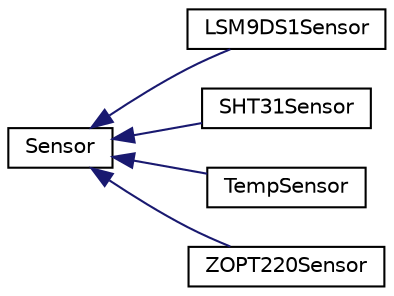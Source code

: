 digraph "Graphical Class Hierarchy"
{
 // INTERACTIVE_SVG=YES
 // LATEX_PDF_SIZE
  bgcolor="transparent";
  edge [fontname="Helvetica",fontsize="10",labelfontname="Helvetica",labelfontsize="10"];
  node [fontname="Helvetica",fontsize="10",shape=record];
  rankdir="LR";
  Node0 [label="Sensor",height=0.2,width=0.4,color="black",URL="$classSensor.html",tooltip="Parent class for sensor objects."];
  Node0 -> Node1 [dir="back",color="midnightblue",fontsize="10",style="solid",fontname="Helvetica"];
  Node1 [label="LSM9DS1Sensor",height=0.2,width=0.4,color="black",URL="$classLSM9DS1Sensor.html",tooltip=" "];
  Node0 -> Node2 [dir="back",color="midnightblue",fontsize="10",style="solid",fontname="Helvetica"];
  Node2 [label="SHT31Sensor",height=0.2,width=0.4,color="black",URL="$classSHT31Sensor.html",tooltip="Interfaces with SHT31 Sensor to collect temperature and humidity data."];
  Node0 -> Node3 [dir="back",color="midnightblue",fontsize="10",style="solid",fontname="Helvetica"];
  Node3 [label="TempSensor",height=0.2,width=0.4,color="black",URL="$classTempSensor.html",tooltip="Implementation of a Sensor for the onboard temperature sensor."];
  Node0 -> Node4 [dir="back",color="midnightblue",fontsize="10",style="solid",fontname="Helvetica"];
  Node4 [label="ZOPT220Sensor",height=0.2,width=0.4,color="black",URL="$classZOPT220Sensor.html",tooltip="A class to interface with the ZOPT220x UV and ambient light sensor."];
}
